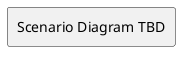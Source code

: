 @startuml
rectangle "Scenario Diagram TBD"
@enduml

Actor "actorName" as A

box "<%= usecase %>" #lightblue
participant CLI as CLI
participant Web as Web
participant "<%= systemName %>" as S
A -> CLI : <%= binName %>()
CLI -> S : <%= restName %>()
A -> Web : <%= restName %>()
Web -> S : <%= restName %>()
end box

